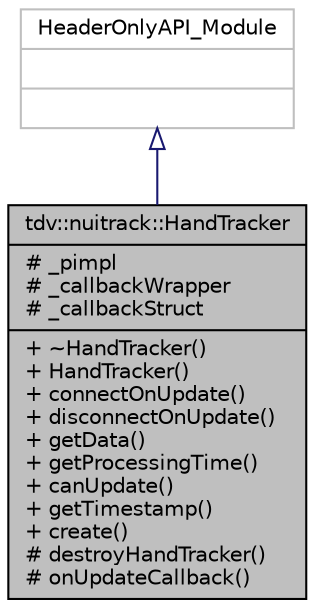 digraph "tdv::nuitrack::HandTracker"
{
  edge [fontname="Helvetica",fontsize="10",labelfontname="Helvetica",labelfontsize="10"];
  node [fontname="Helvetica",fontsize="10",shape=record];
  Node1 [label="{tdv::nuitrack::HandTracker\n|# _pimpl\l# _callbackWrapper\l# _callbackStruct\l|+ ~HandTracker()\l+ HandTracker()\l+ connectOnUpdate()\l+ disconnectOnUpdate()\l+ getData()\l+ getProcessingTime()\l+ canUpdate()\l+ getTimestamp()\l+ create()\l# destroyHandTracker()\l# onUpdateCallback()\l}",height=0.2,width=0.4,color="black", fillcolor="grey75", style="filled" fontcolor="black"];
  Node2 -> Node1 [dir="back",color="midnightblue",fontsize="10",style="solid",arrowtail="onormal",fontname="Helvetica"];
  Node2 [label="{HeaderOnlyAPI_Module\n||}",height=0.2,width=0.4,color="grey75", fillcolor="white", style="filled"];
}
